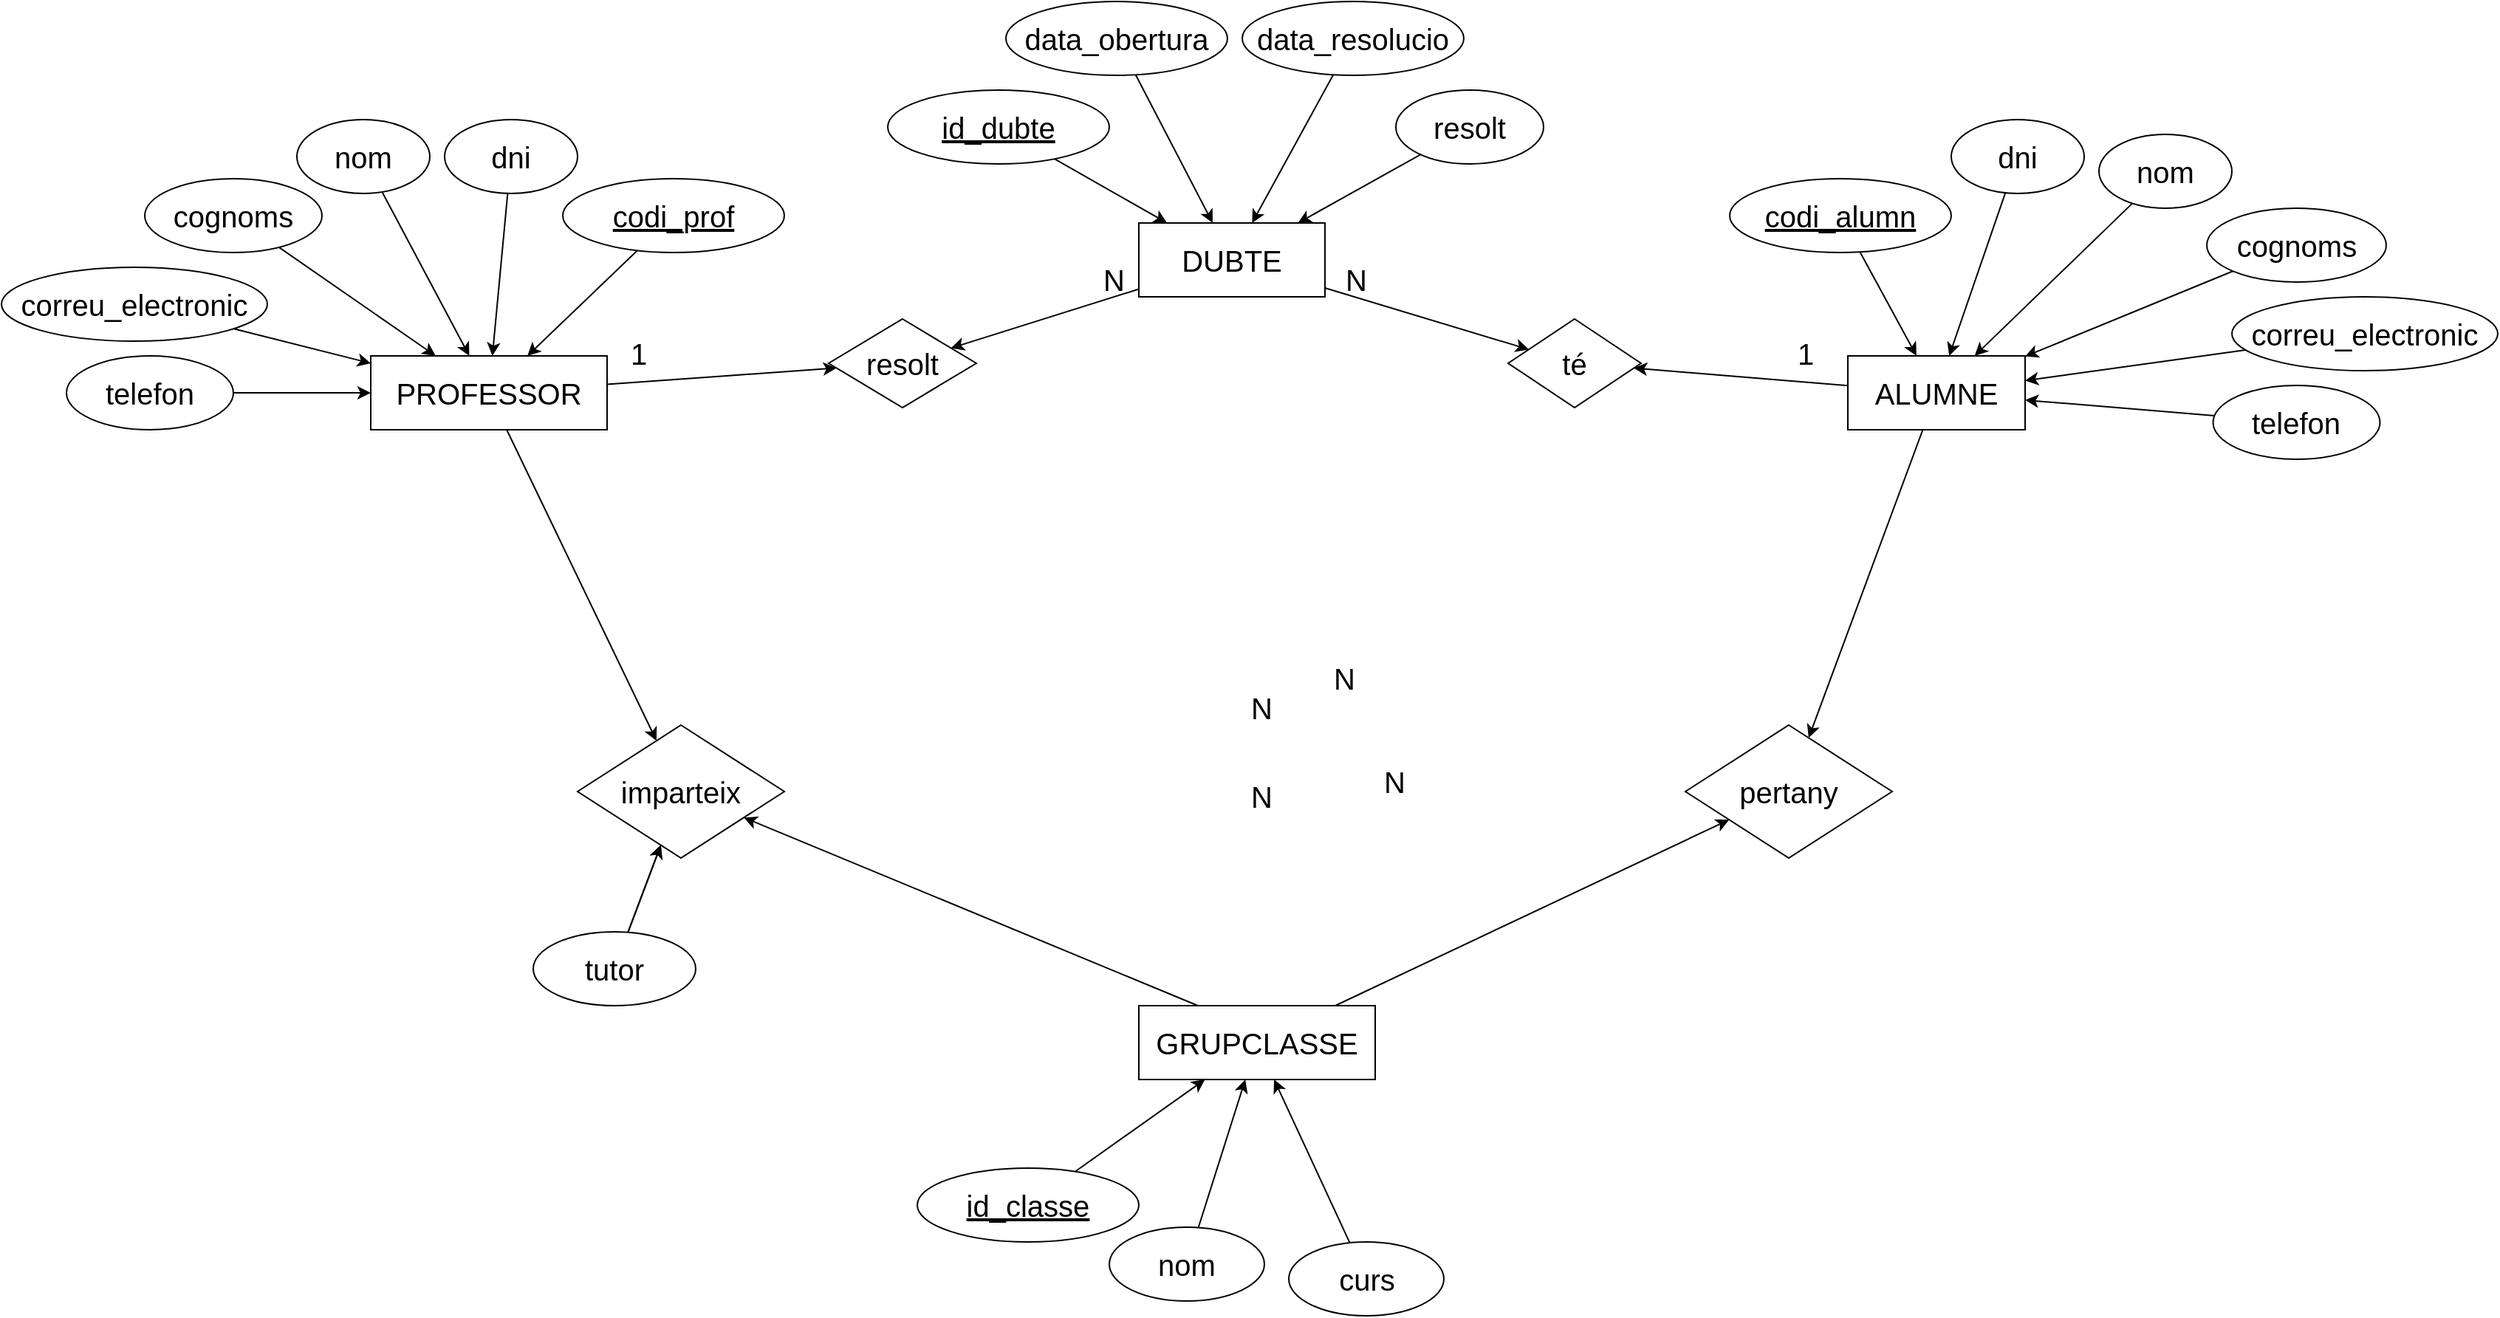 <mxfile>
    <diagram id="q0L6o8S0SzPlqz0IvrGj" name="Page-1">
        <mxGraphModel dx="1865" dy="740" grid="1" gridSize="10" guides="1" tooltips="1" connect="1" arrows="1" fold="1" page="1" pageScale="1" pageWidth="827" pageHeight="1169" math="0" shadow="0">
            <root>
                <mxCell id="0"/>
                <mxCell id="1" parent="0"/>
                <mxCell id="52" style="edgeStyle=none;html=1;fontSize=20;" edge="1" parent="1" source="2" target="49">
                    <mxGeometry relative="1" as="geometry"/>
                </mxCell>
                <mxCell id="70" style="edgeStyle=none;html=1;fontSize=20;" edge="1" parent="1" source="2" target="68">
                    <mxGeometry relative="1" as="geometry"/>
                </mxCell>
                <mxCell id="2" value="&lt;font style=&quot;font-size: 20px&quot;&gt;ALUMNE&lt;/font&gt;" style="whiteSpace=wrap;html=1;align=center;" vertex="1" parent="1">
                    <mxGeometry x="680" y="320" width="120" height="50" as="geometry"/>
                </mxCell>
                <mxCell id="54" style="edgeStyle=none;html=1;fontSize=20;" edge="1" parent="1" source="3" target="50">
                    <mxGeometry relative="1" as="geometry"/>
                </mxCell>
                <mxCell id="74" style="edgeStyle=none;html=1;fontSize=20;" edge="1" parent="1" source="3" target="73">
                    <mxGeometry relative="1" as="geometry"/>
                </mxCell>
                <mxCell id="3" value="&lt;font style=&quot;font-size: 20px&quot;&gt;PROFESSOR&lt;/font&gt;" style="whiteSpace=wrap;html=1;align=center;" vertex="1" parent="1">
                    <mxGeometry x="-320" y="320" width="160" height="50" as="geometry"/>
                </mxCell>
                <mxCell id="6" style="edgeStyle=none;html=1;fontSize=20;" edge="1" parent="1" source="5" target="2">
                    <mxGeometry relative="1" as="geometry"/>
                </mxCell>
                <mxCell id="5" value="codi_alumn" style="ellipse;whiteSpace=wrap;html=1;align=center;fontStyle=4;fontSize=20;" vertex="1" parent="1">
                    <mxGeometry x="600" y="200" width="150" height="50" as="geometry"/>
                </mxCell>
                <mxCell id="8" style="edgeStyle=none;html=1;fontSize=20;" edge="1" parent="1" source="7" target="3">
                    <mxGeometry relative="1" as="geometry"/>
                </mxCell>
                <mxCell id="7" value="codi_prof" style="ellipse;whiteSpace=wrap;html=1;align=center;fontStyle=4;fontSize=20;" vertex="1" parent="1">
                    <mxGeometry x="-190" y="200" width="150" height="50" as="geometry"/>
                </mxCell>
                <mxCell id="11" style="edgeStyle=none;html=1;fontSize=20;" edge="1" parent="1" source="9" target="2">
                    <mxGeometry relative="1" as="geometry"/>
                </mxCell>
                <mxCell id="9" value="nom" style="ellipse;whiteSpace=wrap;html=1;align=center;fontSize=20;" vertex="1" parent="1">
                    <mxGeometry x="850" y="170" width="90" height="50" as="geometry"/>
                </mxCell>
                <mxCell id="12" style="edgeStyle=none;html=1;fontSize=20;" edge="1" parent="1" source="10" target="2">
                    <mxGeometry relative="1" as="geometry"/>
                </mxCell>
                <mxCell id="10" value="cognoms" style="ellipse;whiteSpace=wrap;html=1;align=center;fontSize=20;" vertex="1" parent="1">
                    <mxGeometry x="923" y="220" width="121.5" height="50" as="geometry"/>
                </mxCell>
                <mxCell id="15" style="edgeStyle=none;html=1;fontSize=20;" edge="1" parent="1" source="13" target="3">
                    <mxGeometry relative="1" as="geometry"/>
                </mxCell>
                <mxCell id="13" value="nom" style="ellipse;whiteSpace=wrap;html=1;align=center;fontSize=20;" vertex="1" parent="1">
                    <mxGeometry x="-370" y="160" width="90" height="50" as="geometry"/>
                </mxCell>
                <mxCell id="16" style="edgeStyle=none;html=1;fontSize=20;" edge="1" parent="1" source="14" target="3">
                    <mxGeometry relative="1" as="geometry"/>
                </mxCell>
                <mxCell id="14" value="cognoms" style="ellipse;whiteSpace=wrap;html=1;align=center;fontSize=20;" vertex="1" parent="1">
                    <mxGeometry x="-473" y="200" width="120" height="50" as="geometry"/>
                </mxCell>
                <mxCell id="19" style="edgeStyle=none;html=1;fontSize=20;" edge="1" parent="1" source="17" target="2">
                    <mxGeometry relative="1" as="geometry"/>
                </mxCell>
                <mxCell id="17" value="correu_electronic" style="ellipse;whiteSpace=wrap;html=1;align=center;fontSize=20;" vertex="1" parent="1">
                    <mxGeometry x="940" y="280" width="180" height="50" as="geometry"/>
                </mxCell>
                <mxCell id="20" style="edgeStyle=none;html=1;fontSize=20;" edge="1" parent="1" source="18" target="2">
                    <mxGeometry relative="1" as="geometry"/>
                </mxCell>
                <mxCell id="18" value="telefon" style="ellipse;whiteSpace=wrap;html=1;align=center;fontSize=20;" vertex="1" parent="1">
                    <mxGeometry x="927.25" y="340" width="113" height="50" as="geometry"/>
                </mxCell>
                <mxCell id="23" style="edgeStyle=none;html=1;fontSize=20;" edge="1" parent="1" source="21" target="3">
                    <mxGeometry relative="1" as="geometry"/>
                </mxCell>
                <mxCell id="21" value="correu_electronic" style="ellipse;whiteSpace=wrap;html=1;align=center;fontSize=20;" vertex="1" parent="1">
                    <mxGeometry x="-570" y="260" width="180" height="50" as="geometry"/>
                </mxCell>
                <mxCell id="24" style="edgeStyle=none;html=1;fontSize=20;" edge="1" parent="1" source="22" target="3">
                    <mxGeometry relative="1" as="geometry"/>
                </mxCell>
                <mxCell id="22" value="telefon" style="ellipse;whiteSpace=wrap;html=1;align=center;fontSize=20;" vertex="1" parent="1">
                    <mxGeometry x="-526" y="320" width="113" height="50" as="geometry"/>
                </mxCell>
                <mxCell id="36" value="N" style="text;strokeColor=none;fillColor=none;spacingLeft=4;spacingRight=4;overflow=hidden;rotatable=0;points=[[0,0.5],[1,0.5]];portConstraint=eastwest;fontSize=20;" vertex="1" parent="1">
                    <mxGeometry x="334" y="250" width="40" height="30" as="geometry"/>
                </mxCell>
                <mxCell id="37" value="N" style="text;strokeColor=none;fillColor=none;spacingLeft=4;spacingRight=4;overflow=hidden;rotatable=0;points=[[0,0.5],[1,0.5]];portConstraint=eastwest;fontSize=20;" vertex="1" parent="1">
                    <mxGeometry x="170" y="250" width="40" height="30" as="geometry"/>
                </mxCell>
                <mxCell id="65" style="edgeStyle=none;html=1;fontSize=20;" edge="1" parent="1" source="38" target="62">
                    <mxGeometry relative="1" as="geometry"/>
                </mxCell>
                <mxCell id="38" value="data_obertura" style="ellipse;whiteSpace=wrap;html=1;align=center;fontSize=20;" vertex="1" parent="1">
                    <mxGeometry x="110" y="80" width="150" height="50" as="geometry"/>
                </mxCell>
                <mxCell id="66" style="edgeStyle=none;html=1;fontSize=20;" edge="1" parent="1" source="40" target="62">
                    <mxGeometry relative="1" as="geometry"/>
                </mxCell>
                <mxCell id="40" value="data_resolucio" style="ellipse;whiteSpace=wrap;html=1;align=center;fontSize=20;" vertex="1" parent="1">
                    <mxGeometry x="270" y="80" width="150" height="50" as="geometry"/>
                </mxCell>
                <mxCell id="67" style="edgeStyle=none;html=1;fontSize=20;" edge="1" parent="1" source="42" target="62">
                    <mxGeometry relative="1" as="geometry"/>
                </mxCell>
                <mxCell id="42" value="resolt" style="ellipse;whiteSpace=wrap;html=1;align=center;fontSize=20;" vertex="1" parent="1">
                    <mxGeometry x="374" y="140" width="100" height="50" as="geometry"/>
                </mxCell>
                <mxCell id="45" style="edgeStyle=none;html=1;fontSize=20;" edge="1" parent="1" source="44" target="3">
                    <mxGeometry relative="1" as="geometry"/>
                </mxCell>
                <mxCell id="44" value="dni" style="ellipse;whiteSpace=wrap;html=1;align=center;fontSize=20;" vertex="1" parent="1">
                    <mxGeometry x="-270" y="160" width="90" height="50" as="geometry"/>
                </mxCell>
                <mxCell id="47" style="edgeStyle=none;html=1;fontSize=20;" edge="1" parent="1" source="46" target="2">
                    <mxGeometry relative="1" as="geometry"/>
                </mxCell>
                <mxCell id="46" value="dni" style="ellipse;whiteSpace=wrap;html=1;align=center;fontSize=20;" vertex="1" parent="1">
                    <mxGeometry x="750" y="160" width="90" height="50" as="geometry"/>
                </mxCell>
                <mxCell id="53" style="edgeStyle=none;html=1;fontSize=20;" edge="1" parent="1" source="48" target="49">
                    <mxGeometry relative="1" as="geometry"/>
                </mxCell>
                <mxCell id="55" style="edgeStyle=none;html=1;fontSize=20;exitX=0.25;exitY=0;exitDx=0;exitDy=0;" edge="1" parent="1" source="48" target="50">
                    <mxGeometry relative="1" as="geometry"/>
                </mxCell>
                <mxCell id="48" value="&lt;font style=&quot;font-size: 20px&quot;&gt;GRUPCLASSE&lt;/font&gt;" style="whiteSpace=wrap;html=1;align=center;" vertex="1" parent="1">
                    <mxGeometry x="200" y="760" width="160" height="50" as="geometry"/>
                </mxCell>
                <mxCell id="49" value="pertany" style="shape=rhombus;perimeter=rhombusPerimeter;whiteSpace=wrap;html=1;align=center;fontSize=20;" vertex="1" parent="1">
                    <mxGeometry x="570" y="570" width="140" height="90" as="geometry"/>
                </mxCell>
                <mxCell id="50" value="imparteix" style="shape=rhombus;perimeter=rhombusPerimeter;whiteSpace=wrap;html=1;align=center;fontSize=20;" vertex="1" parent="1">
                    <mxGeometry x="-180" y="570" width="140" height="90" as="geometry"/>
                </mxCell>
                <mxCell id="56" style="edgeStyle=none;html=1;fontSize=20;" edge="1" parent="1" source="51" target="50">
                    <mxGeometry relative="1" as="geometry"/>
                </mxCell>
                <mxCell id="57" value="" style="edgeStyle=none;html=1;fontSize=20;" edge="1" parent="1" source="51" target="50">
                    <mxGeometry relative="1" as="geometry"/>
                </mxCell>
                <mxCell id="51" value="tutor" style="ellipse;whiteSpace=wrap;html=1;align=center;fontSize=20;" vertex="1" parent="1">
                    <mxGeometry x="-210" y="710" width="110" height="50" as="geometry"/>
                </mxCell>
                <mxCell id="58" value="N" style="text;strokeColor=none;fillColor=none;spacingLeft=4;spacingRight=4;overflow=hidden;rotatable=0;points=[[0,0.5],[1,0.5]];portConstraint=eastwest;fontSize=20;" vertex="1" parent="1">
                    <mxGeometry x="270" y="600" width="40" height="30" as="geometry"/>
                </mxCell>
                <mxCell id="59" value="N" style="text;strokeColor=none;fillColor=none;spacingLeft=4;spacingRight=4;overflow=hidden;rotatable=0;points=[[0,0.5],[1,0.5]];portConstraint=eastwest;fontSize=20;" vertex="1" parent="1">
                    <mxGeometry x="270" y="540" width="40" height="30" as="geometry"/>
                </mxCell>
                <mxCell id="60" value="N" style="text;strokeColor=none;fillColor=none;spacingLeft=4;spacingRight=4;overflow=hidden;rotatable=0;points=[[0,0.5],[1,0.5]];portConstraint=eastwest;fontSize=20;" vertex="1" parent="1">
                    <mxGeometry x="326" y="520" width="40" height="30" as="geometry"/>
                </mxCell>
                <mxCell id="61" value="N" style="text;strokeColor=none;fillColor=none;spacingLeft=4;spacingRight=4;overflow=hidden;rotatable=0;points=[[0,0.5],[1,0.5]];portConstraint=eastwest;fontSize=20;" vertex="1" parent="1">
                    <mxGeometry x="360" y="590" width="40" height="30" as="geometry"/>
                </mxCell>
                <mxCell id="69" style="edgeStyle=none;html=1;fontSize=20;" edge="1" parent="1" source="62" target="68">
                    <mxGeometry relative="1" as="geometry"/>
                </mxCell>
                <mxCell id="75" style="edgeStyle=none;html=1;fontSize=20;" edge="1" parent="1" source="62" target="73">
                    <mxGeometry relative="1" as="geometry"/>
                </mxCell>
                <mxCell id="62" value="&lt;font style=&quot;font-size: 20px&quot;&gt;DUBTE&lt;/font&gt;" style="whiteSpace=wrap;html=1;align=center;" vertex="1" parent="1">
                    <mxGeometry x="200" y="230" width="126" height="50" as="geometry"/>
                </mxCell>
                <mxCell id="64" style="edgeStyle=none;html=1;fontSize=20;" edge="1" parent="1" source="63" target="62">
                    <mxGeometry relative="1" as="geometry"/>
                </mxCell>
                <mxCell id="63" value="id_dubte" style="ellipse;whiteSpace=wrap;html=1;align=center;fontStyle=4;fontSize=20;" vertex="1" parent="1">
                    <mxGeometry x="30" y="140" width="150" height="50" as="geometry"/>
                </mxCell>
                <mxCell id="68" value="té" style="shape=rhombus;perimeter=rhombusPerimeter;whiteSpace=wrap;html=1;align=center;fontSize=20;" vertex="1" parent="1">
                    <mxGeometry x="450" y="295" width="90" height="60" as="geometry"/>
                </mxCell>
                <mxCell id="72" value="1" style="text;strokeColor=none;fillColor=none;spacingLeft=4;spacingRight=4;overflow=hidden;rotatable=0;points=[[0,0.5],[1,0.5]];portConstraint=eastwest;fontSize=20;" vertex="1" parent="1">
                    <mxGeometry x="640" y="300" width="40" height="30" as="geometry"/>
                </mxCell>
                <mxCell id="73" value="resolt" style="shape=rhombus;perimeter=rhombusPerimeter;whiteSpace=wrap;html=1;align=center;fontSize=20;" vertex="1" parent="1">
                    <mxGeometry x="-10" y="295" width="100" height="60" as="geometry"/>
                </mxCell>
                <mxCell id="76" value="1" style="text;strokeColor=none;fillColor=none;spacingLeft=4;spacingRight=4;overflow=hidden;rotatable=0;points=[[0,0.5],[1,0.5]];portConstraint=eastwest;fontSize=20;" vertex="1" parent="1">
                    <mxGeometry x="-150" y="300" width="40" height="30" as="geometry"/>
                </mxCell>
                <mxCell id="80" style="edgeStyle=none;html=1;fontSize=20;" edge="1" parent="1" source="77" target="48">
                    <mxGeometry relative="1" as="geometry"/>
                </mxCell>
                <mxCell id="77" value="nom" style="ellipse;whiteSpace=wrap;html=1;align=center;fontSize=20;" vertex="1" parent="1">
                    <mxGeometry x="180" y="910" width="105" height="50" as="geometry"/>
                </mxCell>
                <mxCell id="79" style="edgeStyle=none;html=1;fontSize=20;" edge="1" parent="1" source="78" target="48">
                    <mxGeometry relative="1" as="geometry"/>
                </mxCell>
                <mxCell id="78" value="id_classe" style="ellipse;whiteSpace=wrap;html=1;align=center;fontStyle=4;fontSize=20;" vertex="1" parent="1">
                    <mxGeometry x="50" y="870" width="150" height="50" as="geometry"/>
                </mxCell>
                <mxCell id="83" style="edgeStyle=none;html=1;fontSize=20;" edge="1" parent="1" source="82" target="48">
                    <mxGeometry relative="1" as="geometry"/>
                </mxCell>
                <mxCell id="82" value="curs" style="ellipse;whiteSpace=wrap;html=1;align=center;fontSize=20;" vertex="1" parent="1">
                    <mxGeometry x="301.5" y="920" width="105" height="50" as="geometry"/>
                </mxCell>
            </root>
        </mxGraphModel>
    </diagram>
</mxfile>